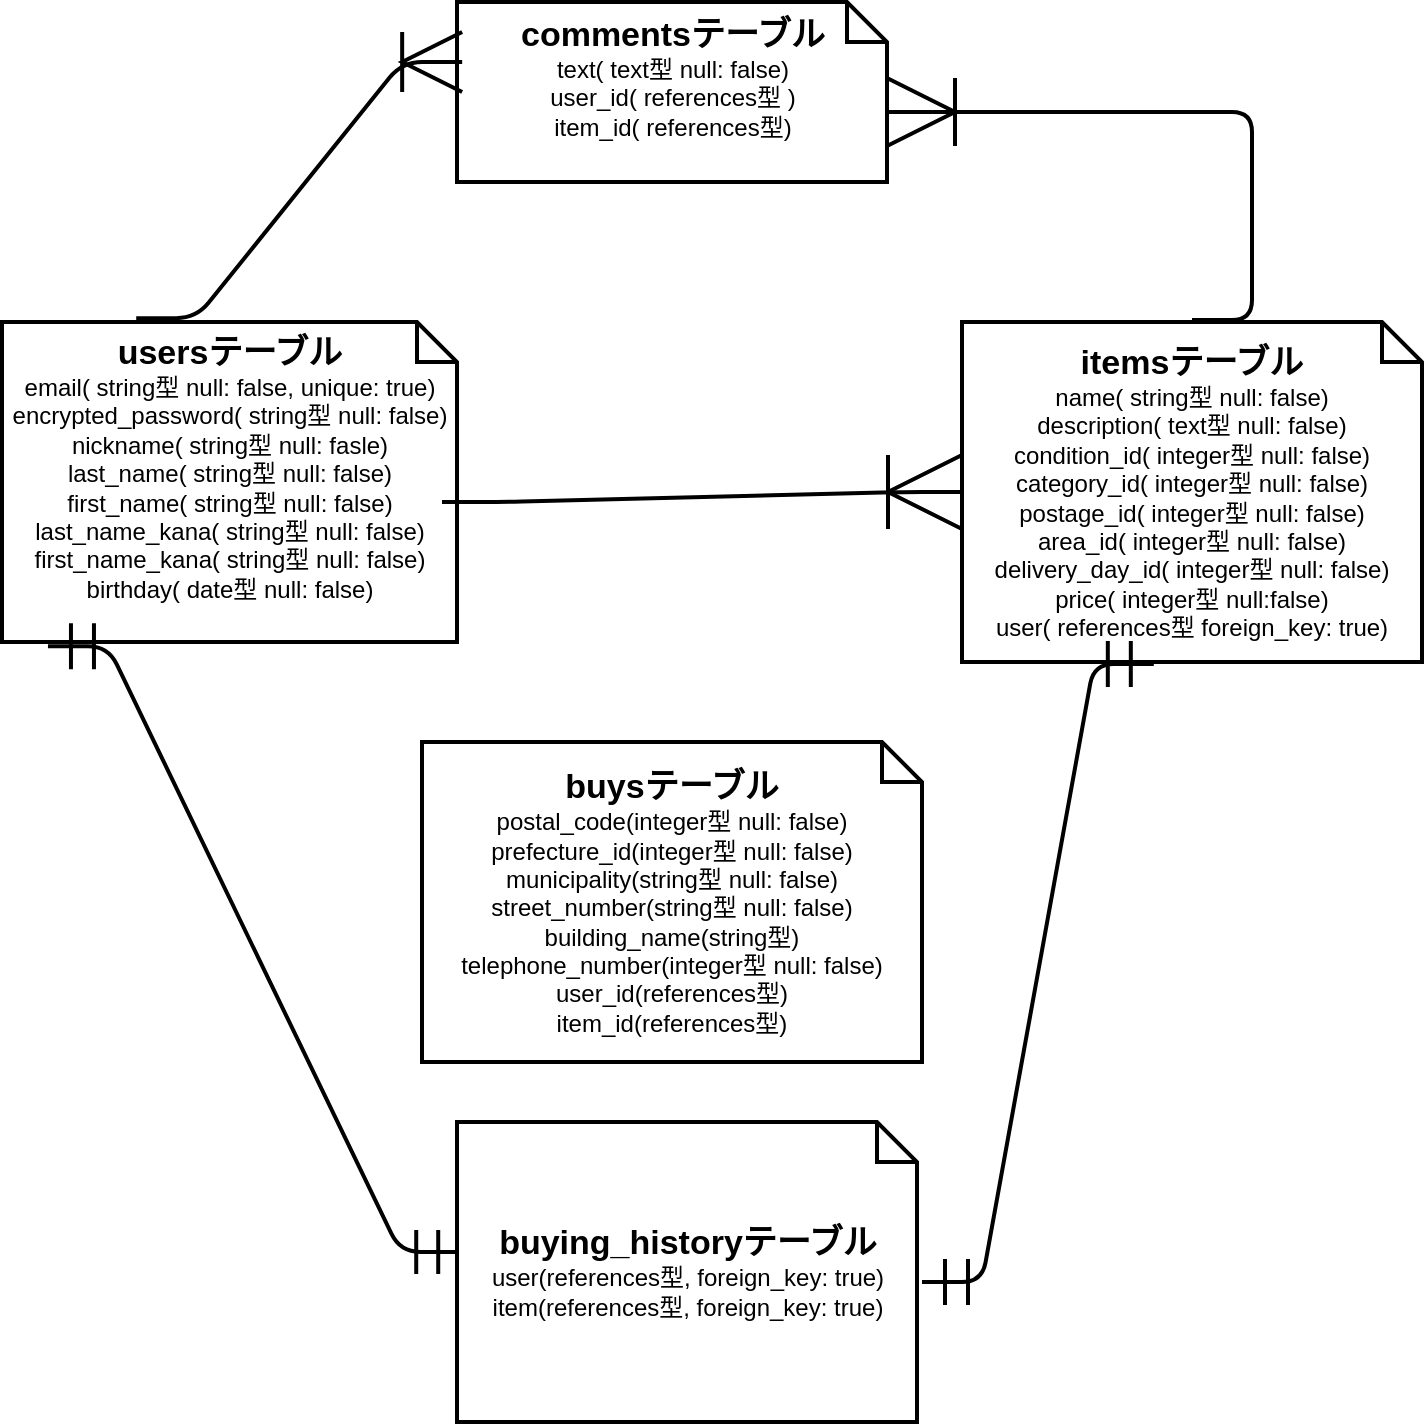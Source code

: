 <mxfile>
    <diagram id="It_ow-GQ5i8kkrLPMi8p" name="ページ1">
        <mxGraphModel dx="1988" dy="568" grid="1" gridSize="10" guides="1" tooltips="1" connect="1" arrows="1" fold="1" page="1" pageScale="1" pageWidth="1169" pageHeight="827" math="0" shadow="0">
            <root>
                <mxCell id="0"/>
                <mxCell id="1" parent="0"/>
                <mxCell id="33" value="&lt;b&gt;&lt;font style=&quot;font-size: 17px&quot;&gt;usersテーブル&lt;/font&gt;&lt;/b&gt;&lt;br&gt;email( string型 null: false, unique: true)&lt;br&gt;encrypted_password( string型 null: false)&lt;br&gt;nickname( string型 null: fasle)&lt;br&gt;last_name( string型 null: false)&lt;br&gt;first_name( string型 null: false)&lt;br&gt;last_name_kana( string型 null: false)&lt;br&gt;first_name_kana( string型 null: false)&lt;br&gt;birthday( date型 null: false)&lt;br&gt;&lt;div style=&quot;text-align: left&quot;&gt;&lt;br&gt;&lt;/div&gt;" style="shape=note;size=20;whiteSpace=wrap;html=1;strokeWidth=2;" parent="1" vertex="1">
                    <mxGeometry x="-60" y="180" width="227.5" height="160" as="geometry"/>
                </mxCell>
                <mxCell id="56" value="&lt;span&gt;&lt;font&gt;&lt;font style=&quot;font-size: 17px&quot;&gt;&lt;b&gt;commentsテーブル&lt;/b&gt;&lt;/font&gt;&lt;br&gt;text( text型 null: false)&lt;br&gt;user_id( references型 )&lt;br&gt;item_id( references型)&lt;br&gt;&lt;br&gt;&lt;/font&gt;&lt;/span&gt;" style="shape=note;size=20;whiteSpace=wrap;html=1;strokeWidth=2;" parent="1" vertex="1">
                    <mxGeometry x="167.5" y="20" width="215" height="90" as="geometry"/>
                </mxCell>
                <mxCell id="57" value="&lt;font style=&quot;font-size: 17px&quot;&gt;&lt;b&gt;itemsテーブル&lt;br&gt;&lt;/b&gt;&lt;/font&gt;name( string型 null: false)&lt;br&gt;description( text型 null: false)&lt;br&gt;condition_id( integer型 null: false)&lt;br&gt;category_id( integer型 null: false)&lt;br&gt;postage_id( integer型 null: false)&lt;br&gt;area_id( integer型 null: false)&lt;br&gt;delivery_day_id( integer型 null: false)&lt;br&gt;price( integer型 null:false)&lt;br&gt;user( references型 foreign_key: true)" style="shape=note;size=20;whiteSpace=wrap;html=1;strokeWidth=2;" parent="1" vertex="1">
                    <mxGeometry x="420" y="180" width="230" height="170" as="geometry"/>
                </mxCell>
                <mxCell id="58" value="&lt;font style=&quot;font-size: 17px&quot;&gt;&lt;b&gt;buysテーブル&lt;/b&gt;&lt;/font&gt;&lt;br&gt;postal_code(integer型 null: false)&lt;br&gt;prefecture_id(integer型 null: false)&lt;br&gt;municipality(string型 null: false)&lt;br&gt;street_number(string型 null: false)&lt;br&gt;building_name(string型)&lt;br&gt;telephone_number(integer型 null: false)&lt;br&gt;user_id(references型)&lt;br&gt;item_id(references型)" style="shape=note;size=20;whiteSpace=wrap;html=1;strokeWidth=2;" parent="1" vertex="1">
                    <mxGeometry x="150" y="390" width="250" height="160" as="geometry"/>
                </mxCell>
                <mxCell id="60" value="" style="edgeStyle=entityRelationEdgeStyle;fontSize=12;html=1;endArrow=ERoneToMany;exitX=0;exitY=0;exitDx=220;exitDy=90;exitPerimeter=0;entryX=0;entryY=0.5;entryDx=0;entryDy=0;entryPerimeter=0;strokeWidth=2;endSize=34;" parent="1" source="33" target="57" edge="1">
                    <mxGeometry width="100" height="100" relative="1" as="geometry">
                        <mxPoint x="180" y="360" as="sourcePoint"/>
                        <mxPoint x="390" y="270" as="targetPoint"/>
                    </mxGeometry>
                </mxCell>
                <mxCell id="61" value="" style="edgeStyle=entityRelationEdgeStyle;fontSize=12;html=1;endArrow=ERoneToMany;strokeWidth=2;entryX=0;entryY=0;entryDx=215;entryDy=55;entryPerimeter=0;endSize=31;" parent="1" target="56" edge="1">
                    <mxGeometry width="100" height="100" relative="1" as="geometry">
                        <mxPoint x="535" y="179" as="sourcePoint"/>
                        <mxPoint x="320" y="200" as="targetPoint"/>
                    </mxGeometry>
                </mxCell>
                <mxCell id="62" value="" style="edgeStyle=entityRelationEdgeStyle;fontSize=12;html=1;endArrow=ERoneToMany;strokeWidth=2;exitX=0.295;exitY=-0.012;exitDx=0;exitDy=0;exitPerimeter=0;entryX=0.012;entryY=0.333;entryDx=0;entryDy=0;entryPerimeter=0;endSize=27;" parent="1" source="33" target="56" edge="1">
                    <mxGeometry width="100" height="100" relative="1" as="geometry">
                        <mxPoint x="20" y="170" as="sourcePoint"/>
                        <mxPoint x="120" y="70" as="targetPoint"/>
                    </mxGeometry>
                </mxCell>
                <mxCell id="63" value="" style="edgeStyle=entityRelationEdgeStyle;fontSize=12;html=1;endArrow=ERmandOne;startArrow=ERmandOne;strokeWidth=2;startSize=20;endSize=20;entryX=0.417;entryY=1.006;entryDx=0;entryDy=0;entryPerimeter=0;" parent="1" target="57" edge="1">
                    <mxGeometry width="100" height="100" relative="1" as="geometry">
                        <mxPoint x="400" y="660" as="sourcePoint"/>
                        <mxPoint x="560" y="380" as="targetPoint"/>
                    </mxGeometry>
                </mxCell>
                <mxCell id="64" value="" style="edgeStyle=entityRelationEdgeStyle;fontSize=12;html=1;endArrow=ERmandOne;startArrow=ERmandOne;strokeWidth=2;endSize=19;startSize=20;exitX=0.101;exitY=1.013;exitDx=0;exitDy=0;exitPerimeter=0;entryX=0.007;entryY=0.433;entryDx=0;entryDy=0;entryPerimeter=0;" parent="1" source="33" target="65" edge="1">
                    <mxGeometry width="100" height="100" relative="1" as="geometry">
                        <mxPoint x="70" y="690" as="sourcePoint"/>
                        <mxPoint x="150" y="650" as="targetPoint"/>
                    </mxGeometry>
                </mxCell>
                <mxCell id="65" value="&lt;font style=&quot;font-size: 17px&quot;&gt;&lt;b&gt;buying_historyテーブル&lt;/b&gt;&lt;/font&gt;&lt;br&gt;user(references型, foreign_key: true)&lt;br&gt;item(references型, foreign_key: true)" style="shape=note;size=20;whiteSpace=wrap;html=1;strokeWidth=2;" vertex="1" parent="1">
                    <mxGeometry x="167.5" y="580" width="230" height="150" as="geometry"/>
                </mxCell>
            </root>
        </mxGraphModel>
    </diagram>
</mxfile>